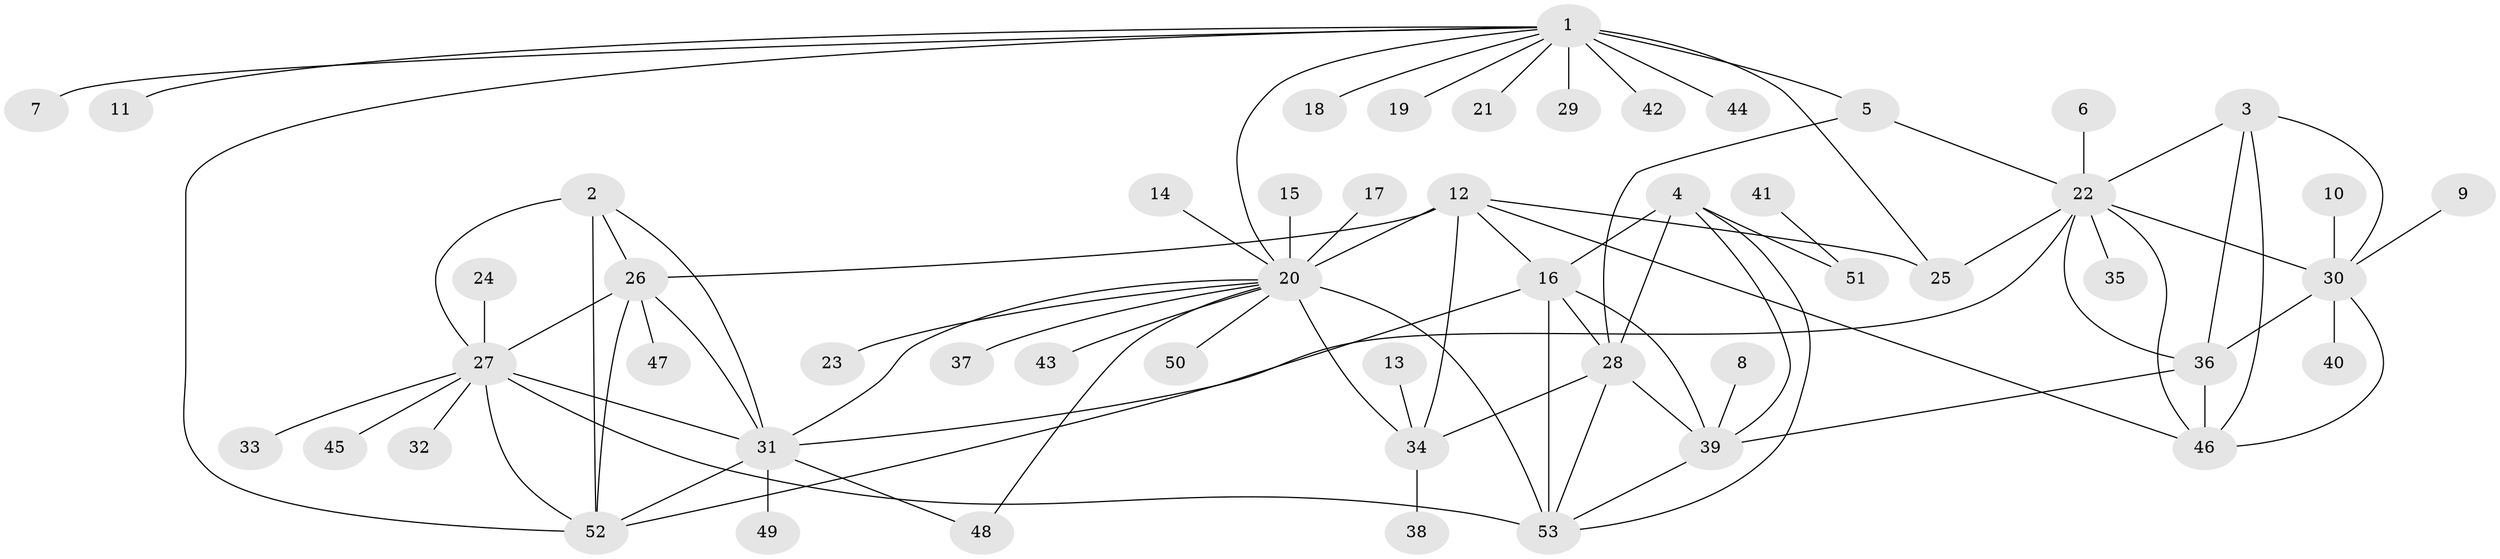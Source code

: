 // original degree distribution, {4: 0.028846153846153848, 6: 0.028846153846153848, 8: 0.04807692307692308, 11: 0.009615384615384616, 9: 0.028846153846153848, 10: 0.019230769230769232, 14: 0.009615384615384616, 7: 0.057692307692307696, 5: 0.009615384615384616, 2: 0.09615384615384616, 1: 0.5865384615384616, 3: 0.07692307692307693}
// Generated by graph-tools (version 1.1) at 2025/50/03/09/25 03:50:34]
// undirected, 53 vertices, 84 edges
graph export_dot {
graph [start="1"]
  node [color=gray90,style=filled];
  1;
  2;
  3;
  4;
  5;
  6;
  7;
  8;
  9;
  10;
  11;
  12;
  13;
  14;
  15;
  16;
  17;
  18;
  19;
  20;
  21;
  22;
  23;
  24;
  25;
  26;
  27;
  28;
  29;
  30;
  31;
  32;
  33;
  34;
  35;
  36;
  37;
  38;
  39;
  40;
  41;
  42;
  43;
  44;
  45;
  46;
  47;
  48;
  49;
  50;
  51;
  52;
  53;
  1 -- 5 [weight=4.0];
  1 -- 7 [weight=1.0];
  1 -- 11 [weight=1.0];
  1 -- 18 [weight=1.0];
  1 -- 19 [weight=1.0];
  1 -- 20 [weight=1.0];
  1 -- 21 [weight=1.0];
  1 -- 25 [weight=1.0];
  1 -- 29 [weight=1.0];
  1 -- 42 [weight=1.0];
  1 -- 44 [weight=1.0];
  1 -- 52 [weight=1.0];
  2 -- 26 [weight=1.0];
  2 -- 27 [weight=1.0];
  2 -- 31 [weight=1.0];
  2 -- 52 [weight=1.0];
  3 -- 22 [weight=1.0];
  3 -- 30 [weight=1.0];
  3 -- 36 [weight=1.0];
  3 -- 46 [weight=1.0];
  4 -- 16 [weight=1.0];
  4 -- 28 [weight=1.0];
  4 -- 39 [weight=1.0];
  4 -- 51 [weight=1.0];
  4 -- 53 [weight=1.0];
  5 -- 22 [weight=1.0];
  5 -- 28 [weight=1.0];
  6 -- 22 [weight=1.0];
  8 -- 39 [weight=1.0];
  9 -- 30 [weight=1.0];
  10 -- 30 [weight=1.0];
  12 -- 16 [weight=1.0];
  12 -- 20 [weight=4.0];
  12 -- 25 [weight=1.0];
  12 -- 26 [weight=1.0];
  12 -- 34 [weight=2.0];
  12 -- 46 [weight=1.0];
  13 -- 34 [weight=1.0];
  14 -- 20 [weight=1.0];
  15 -- 20 [weight=1.0];
  16 -- 28 [weight=1.0];
  16 -- 39 [weight=1.0];
  16 -- 52 [weight=1.0];
  16 -- 53 [weight=1.0];
  17 -- 20 [weight=1.0];
  20 -- 23 [weight=1.0];
  20 -- 31 [weight=1.0];
  20 -- 34 [weight=2.0];
  20 -- 37 [weight=1.0];
  20 -- 43 [weight=1.0];
  20 -- 48 [weight=1.0];
  20 -- 50 [weight=1.0];
  20 -- 53 [weight=1.0];
  22 -- 25 [weight=1.0];
  22 -- 30 [weight=1.0];
  22 -- 31 [weight=1.0];
  22 -- 35 [weight=1.0];
  22 -- 36 [weight=1.0];
  22 -- 46 [weight=1.0];
  24 -- 27 [weight=1.0];
  26 -- 27 [weight=1.0];
  26 -- 31 [weight=1.0];
  26 -- 47 [weight=1.0];
  26 -- 52 [weight=1.0];
  27 -- 31 [weight=1.0];
  27 -- 32 [weight=1.0];
  27 -- 33 [weight=1.0];
  27 -- 45 [weight=1.0];
  27 -- 52 [weight=1.0];
  27 -- 53 [weight=2.0];
  28 -- 34 [weight=1.0];
  28 -- 39 [weight=1.0];
  28 -- 53 [weight=1.0];
  30 -- 36 [weight=1.0];
  30 -- 40 [weight=1.0];
  30 -- 46 [weight=1.0];
  31 -- 48 [weight=1.0];
  31 -- 49 [weight=1.0];
  31 -- 52 [weight=1.0];
  34 -- 38 [weight=1.0];
  36 -- 39 [weight=1.0];
  36 -- 46 [weight=1.0];
  39 -- 53 [weight=1.0];
  41 -- 51 [weight=1.0];
}
